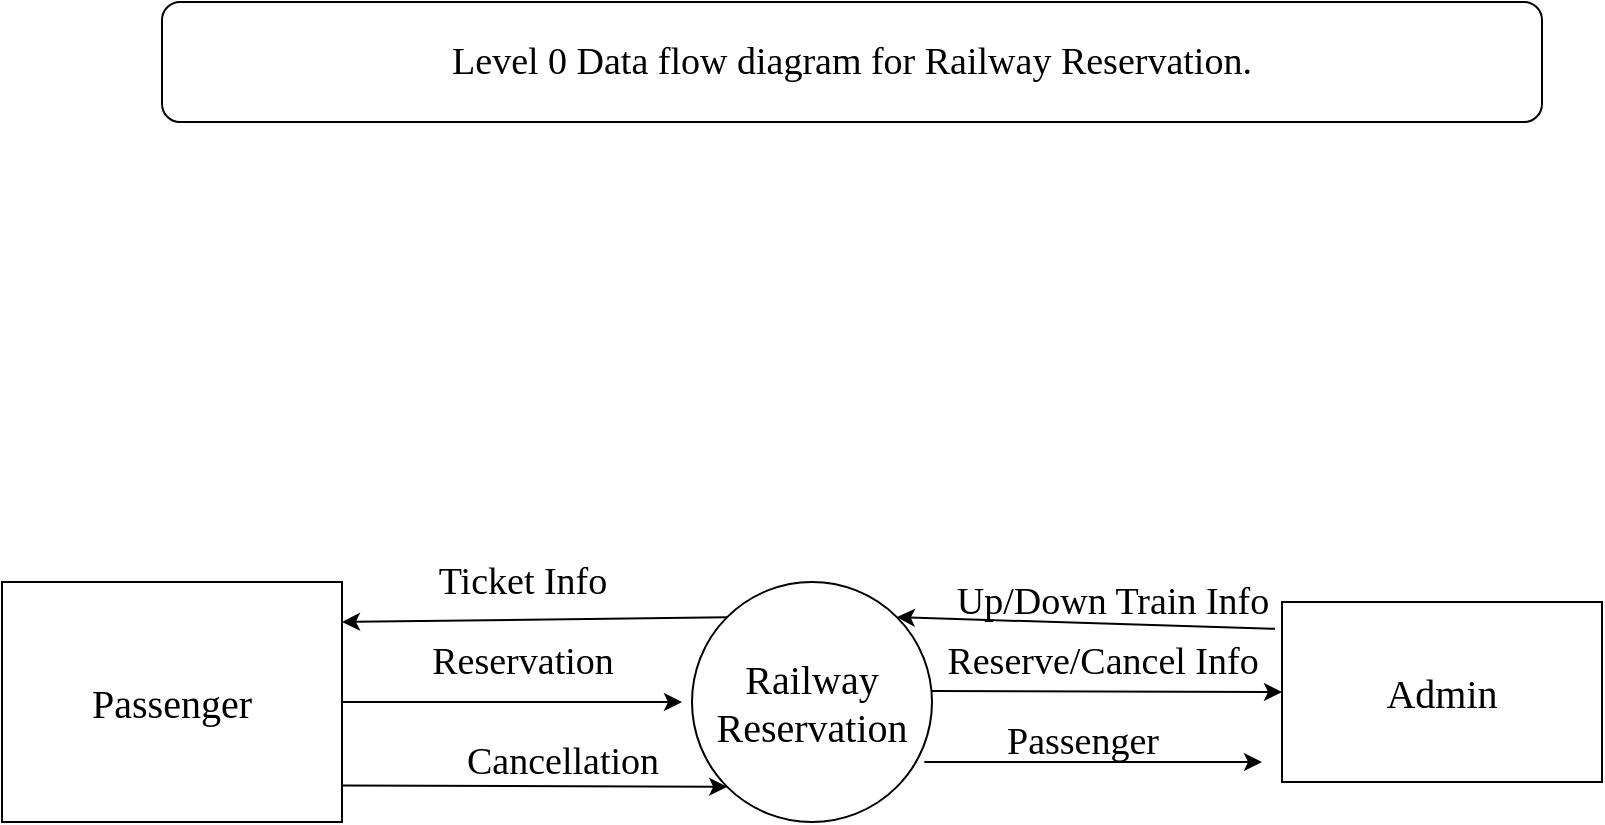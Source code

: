 <mxfile version="20.8.20" type="device"><diagram name="Page-1" id="Yb-huzchf4B0EQ03gOhL"><mxGraphModel dx="1050" dy="619" grid="1" gridSize="10" guides="1" tooltips="1" connect="1" arrows="1" fold="1" page="1" pageScale="1" pageWidth="850" pageHeight="1100" math="0" shadow="0"><root><mxCell id="0"/><mxCell id="1" parent="0"/><mxCell id="YD_rrEe-IwO-gOm9upVi-8" value="&lt;font style=&quot;font-size: 20px;&quot;&gt;Pa&lt;/font&gt;&lt;font style=&quot;font-size: 20px;&quot;&gt;ssenger&lt;/font&gt;" style="rounded=0;whiteSpace=wrap;html=1;fontFamily=Garamond;" vertex="1" parent="1"><mxGeometry x="20" y="290" width="170" height="120" as="geometry"/></mxCell><mxCell id="YD_rrEe-IwO-gOm9upVi-9" value="" style="endArrow=classic;html=1;rounded=0;fontFamily=Garamond;fontSize=20;exitX=1;exitY=0.5;exitDx=0;exitDy=0;" edge="1" parent="1" source="YD_rrEe-IwO-gOm9upVi-8"><mxGeometry relative="1" as="geometry"><mxPoint x="190" y="344.5" as="sourcePoint"/><mxPoint x="360" y="350" as="targetPoint"/><Array as="points"><mxPoint x="280" y="350"/></Array><mxPoint as="offset"/></mxGeometry></mxCell><mxCell id="YD_rrEe-IwO-gOm9upVi-11" value="" style="endArrow=classic;html=1;rounded=0;fontFamily=Garamond;fontSize=20;entryX=0;entryY=1;entryDx=0;entryDy=0;exitX=1;exitY=0.848;exitDx=0;exitDy=0;exitPerimeter=0;" edge="1" parent="1" source="YD_rrEe-IwO-gOm9upVi-8" target="YD_rrEe-IwO-gOm9upVi-17"><mxGeometry relative="1" as="geometry"><mxPoint x="190" y="380" as="sourcePoint"/><mxPoint x="340" y="380" as="targetPoint"/><Array as="points"/></mxGeometry></mxCell><mxCell id="YD_rrEe-IwO-gOm9upVi-15" value="" style="endArrow=classic;html=1;rounded=0;fontFamily=Garamond;fontSize=20;exitX=0;exitY=0;exitDx=0;exitDy=0;" edge="1" parent="1" source="YD_rrEe-IwO-gOm9upVi-17"><mxGeometry relative="1" as="geometry"><mxPoint x="340" y="310" as="sourcePoint"/><mxPoint x="190" y="310" as="targetPoint"/></mxGeometry></mxCell><mxCell id="YD_rrEe-IwO-gOm9upVi-17" value="Railway&lt;br&gt;Reservation" style="ellipse;whiteSpace=wrap;html=1;aspect=fixed;fontFamily=Garamond;fontSize=20;" vertex="1" parent="1"><mxGeometry x="365" y="290" width="120" height="120" as="geometry"/></mxCell><mxCell id="YD_rrEe-IwO-gOm9upVi-24" value="Admin" style="rounded=0;whiteSpace=wrap;html=1;fontFamily=Garamond;fontSize=20;" vertex="1" parent="1"><mxGeometry x="660" y="300" width="160" height="90" as="geometry"/></mxCell><mxCell id="YD_rrEe-IwO-gOm9upVi-29" value="Level 0 Data flow diagram for Railway Reservation." style="rounded=1;whiteSpace=wrap;html=1;fontFamily=Garamond;fontSize=19;" vertex="1" parent="1"><mxGeometry x="100" width="690" height="60" as="geometry"/></mxCell><mxCell id="YD_rrEe-IwO-gOm9upVi-30" value="Ticket Info" style="text;html=1;align=center;verticalAlign=middle;resizable=0;points=[];autosize=1;strokeColor=none;fillColor=none;fontSize=19;fontFamily=Garamond;" vertex="1" parent="1"><mxGeometry x="225" y="270" width="110" height="40" as="geometry"/></mxCell><mxCell id="YD_rrEe-IwO-gOm9upVi-31" value="Reservation" style="text;html=1;align=center;verticalAlign=middle;resizable=0;points=[];autosize=1;strokeColor=none;fillColor=none;fontSize=19;fontFamily=Garamond;" vertex="1" parent="1"><mxGeometry x="225" y="310" width="110" height="40" as="geometry"/></mxCell><mxCell id="YD_rrEe-IwO-gOm9upVi-36" value="Cancellation" style="text;html=1;align=center;verticalAlign=middle;resizable=0;points=[];autosize=1;strokeColor=none;fillColor=none;fontSize=19;fontFamily=Garamond;" vertex="1" parent="1"><mxGeometry x="245" y="360" width="110" height="40" as="geometry"/></mxCell><mxCell id="YD_rrEe-IwO-gOm9upVi-38" value="" style="endArrow=classic;html=1;rounded=0;fontFamily=Garamond;fontSize=19;exitX=0.968;exitY=0.75;exitDx=0;exitDy=0;exitPerimeter=0;" edge="1" parent="1" source="YD_rrEe-IwO-gOm9upVi-17"><mxGeometry relative="1" as="geometry"><mxPoint x="490" y="370" as="sourcePoint"/><mxPoint x="650" y="380" as="targetPoint"/></mxGeometry></mxCell><mxCell id="YD_rrEe-IwO-gOm9upVi-40" value="" style="endArrow=classic;html=1;rounded=0;fontFamily=Garamond;fontSize=19;entryX=0;entryY=0.5;entryDx=0;entryDy=0;" edge="1" parent="1" target="YD_rrEe-IwO-gOm9upVi-24"><mxGeometry relative="1" as="geometry"><mxPoint x="485" y="344.5" as="sourcePoint"/><mxPoint x="585" y="344.5" as="targetPoint"/></mxGeometry></mxCell><mxCell id="YD_rrEe-IwO-gOm9upVi-42" value="" style="endArrow=classic;html=1;rounded=0;fontFamily=Garamond;fontSize=19;exitX=-0.022;exitY=0.149;exitDx=0;exitDy=0;exitPerimeter=0;entryX=1;entryY=0;entryDx=0;entryDy=0;" edge="1" parent="1" source="YD_rrEe-IwO-gOm9upVi-24" target="YD_rrEe-IwO-gOm9upVi-17"><mxGeometry relative="1" as="geometry"><mxPoint x="520" y="320" as="sourcePoint"/><mxPoint x="480" y="190" as="targetPoint"/></mxGeometry></mxCell><mxCell id="YD_rrEe-IwO-gOm9upVi-44" value="Up/Down Train Info" style="text;html=1;align=center;verticalAlign=middle;resizable=0;points=[];autosize=1;strokeColor=none;fillColor=none;fontSize=19;fontFamily=Garamond;" vertex="1" parent="1"><mxGeometry x="485" y="280" width="180" height="40" as="geometry"/></mxCell><mxCell id="YD_rrEe-IwO-gOm9upVi-45" value="Reserve/Cancel Info" style="text;html=1;align=center;verticalAlign=middle;resizable=0;points=[];autosize=1;strokeColor=none;fillColor=none;fontSize=19;fontFamily=Garamond;" vertex="1" parent="1"><mxGeometry x="480" y="310" width="180" height="40" as="geometry"/></mxCell><mxCell id="YD_rrEe-IwO-gOm9upVi-48" value="Passenger" style="text;html=1;align=center;verticalAlign=middle;resizable=0;points=[];autosize=1;strokeColor=none;fillColor=none;fontSize=19;fontFamily=Garamond;" vertex="1" parent="1"><mxGeometry x="510" y="350" width="100" height="40" as="geometry"/></mxCell></root></mxGraphModel></diagram></mxfile>